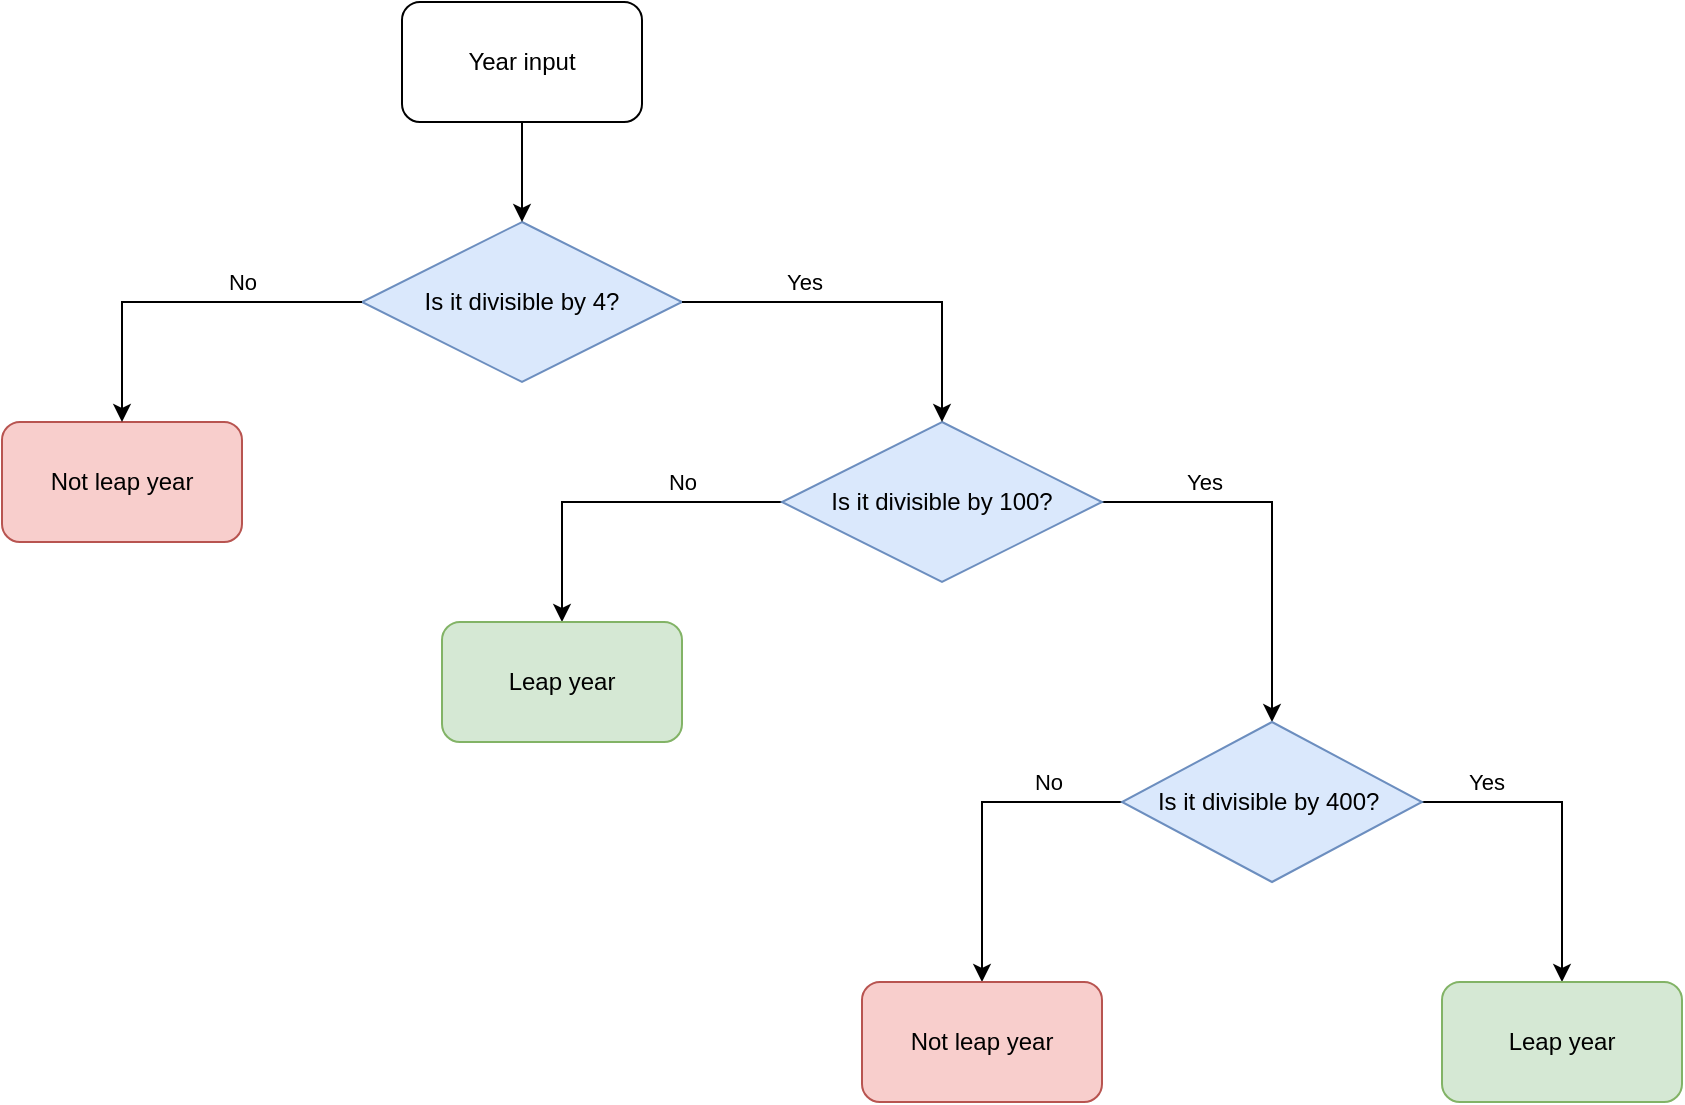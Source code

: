 <mxfile version="20.5.3" type="github">
  <diagram id="ciW1bvtNxmJY_2KkJAMW" name="Page-1">
    <mxGraphModel dx="1589" dy="868" grid="1" gridSize="10" guides="1" tooltips="1" connect="1" arrows="1" fold="1" page="1" pageScale="1" pageWidth="850" pageHeight="1100" math="0" shadow="0">
      <root>
        <mxCell id="0" />
        <mxCell id="1" parent="0" />
        <mxCell id="KzUe-LFauIHP9YR2st2S-1" value="Year input" style="rounded=1;whiteSpace=wrap;html=1;" vertex="1" parent="1">
          <mxGeometry x="210" y="150" width="120" height="60" as="geometry" />
        </mxCell>
        <mxCell id="KzUe-LFauIHP9YR2st2S-2" value="Not leap year" style="rounded=1;whiteSpace=wrap;html=1;fillColor=#f8cecc;strokeColor=#b85450;" vertex="1" parent="1">
          <mxGeometry x="10" y="360" width="120" height="60" as="geometry" />
        </mxCell>
        <mxCell id="KzUe-LFauIHP9YR2st2S-4" value="Is it divisible by 4?" style="rhombus;whiteSpace=wrap;html=1;fillColor=#dae8fc;strokeColor=#6c8ebf;" vertex="1" parent="1">
          <mxGeometry x="190" y="260" width="160" height="80" as="geometry" />
        </mxCell>
        <mxCell id="KzUe-LFauIHP9YR2st2S-8" value="" style="endArrow=classic;html=1;rounded=0;exitX=0.5;exitY=1;exitDx=0;exitDy=0;" edge="1" parent="1" source="KzUe-LFauIHP9YR2st2S-1" target="KzUe-LFauIHP9YR2st2S-4">
          <mxGeometry width="50" height="50" relative="1" as="geometry">
            <mxPoint x="340" y="260" as="sourcePoint" />
            <mxPoint x="390" y="210" as="targetPoint" />
            <Array as="points" />
          </mxGeometry>
        </mxCell>
        <mxCell id="KzUe-LFauIHP9YR2st2S-9" value="" style="endArrow=classic;html=1;rounded=0;exitX=0;exitY=0.5;exitDx=0;exitDy=0;entryX=0.5;entryY=0;entryDx=0;entryDy=0;" edge="1" parent="1" source="KzUe-LFauIHP9YR2st2S-4" target="KzUe-LFauIHP9YR2st2S-2">
          <mxGeometry width="50" height="50" relative="1" as="geometry">
            <mxPoint x="250" y="390" as="sourcePoint" />
            <mxPoint x="300" y="340" as="targetPoint" />
            <Array as="points">
              <mxPoint x="70" y="300" />
            </Array>
          </mxGeometry>
        </mxCell>
        <mxCell id="KzUe-LFauIHP9YR2st2S-10" value="No" style="edgeLabel;html=1;align=center;verticalAlign=middle;resizable=0;points=[];" vertex="1" connectable="0" parent="KzUe-LFauIHP9YR2st2S-9">
          <mxGeometry x="-0.12" y="-2" relative="1" as="geometry">
            <mxPoint x="19" y="-8" as="offset" />
          </mxGeometry>
        </mxCell>
        <mxCell id="KzUe-LFauIHP9YR2st2S-23" style="edgeStyle=orthogonalEdgeStyle;rounded=0;orthogonalLoop=1;jettySize=auto;html=1;exitX=0;exitY=0.5;exitDx=0;exitDy=0;entryX=0.5;entryY=0;entryDx=0;entryDy=0;" edge="1" parent="1" source="KzUe-LFauIHP9YR2st2S-11" target="KzUe-LFauIHP9YR2st2S-19">
          <mxGeometry relative="1" as="geometry">
            <Array as="points">
              <mxPoint x="290" y="400" />
            </Array>
          </mxGeometry>
        </mxCell>
        <mxCell id="KzUe-LFauIHP9YR2st2S-25" value="No" style="edgeLabel;html=1;align=center;verticalAlign=middle;resizable=0;points=[];" vertex="1" connectable="0" parent="KzUe-LFauIHP9YR2st2S-23">
          <mxGeometry x="-0.22" y="-2" relative="1" as="geometry">
            <mxPoint x="16" y="-8" as="offset" />
          </mxGeometry>
        </mxCell>
        <mxCell id="KzUe-LFauIHP9YR2st2S-27" style="edgeStyle=orthogonalEdgeStyle;rounded=0;orthogonalLoop=1;jettySize=auto;html=1;entryX=0.5;entryY=0;entryDx=0;entryDy=0;" edge="1" parent="1" source="KzUe-LFauIHP9YR2st2S-11" target="KzUe-LFauIHP9YR2st2S-26">
          <mxGeometry relative="1" as="geometry" />
        </mxCell>
        <mxCell id="KzUe-LFauIHP9YR2st2S-28" value="Yes" style="edgeLabel;html=1;align=center;verticalAlign=middle;resizable=0;points=[];" vertex="1" connectable="0" parent="KzUe-LFauIHP9YR2st2S-27">
          <mxGeometry x="-0.658" y="3" relative="1" as="geometry">
            <mxPoint x="17" y="-7" as="offset" />
          </mxGeometry>
        </mxCell>
        <mxCell id="KzUe-LFauIHP9YR2st2S-11" value="Is it divisible by 100?" style="rhombus;whiteSpace=wrap;html=1;fillColor=#dae8fc;strokeColor=#6c8ebf;" vertex="1" parent="1">
          <mxGeometry x="400" y="360" width="160" height="80" as="geometry" />
        </mxCell>
        <mxCell id="KzUe-LFauIHP9YR2st2S-12" value="" style="endArrow=classic;html=1;rounded=0;entryX=0.5;entryY=0;entryDx=0;entryDy=0;exitX=1;exitY=0.5;exitDx=0;exitDy=0;" edge="1" parent="1" source="KzUe-LFauIHP9YR2st2S-4" target="KzUe-LFauIHP9YR2st2S-11">
          <mxGeometry width="50" height="50" relative="1" as="geometry">
            <mxPoint x="270" y="340" as="sourcePoint" />
            <mxPoint x="310" y="350" as="targetPoint" />
            <Array as="points">
              <mxPoint x="480" y="300" />
              <mxPoint x="480" y="340" />
            </Array>
          </mxGeometry>
        </mxCell>
        <mxCell id="KzUe-LFauIHP9YR2st2S-16" value="Yes" style="edgeLabel;html=1;align=center;verticalAlign=middle;resizable=0;points=[];" vertex="1" connectable="0" parent="KzUe-LFauIHP9YR2st2S-12">
          <mxGeometry x="0.214" relative="1" as="geometry">
            <mxPoint x="-55" y="-10" as="offset" />
          </mxGeometry>
        </mxCell>
        <mxCell id="KzUe-LFauIHP9YR2st2S-19" value="Leap year" style="rounded=1;whiteSpace=wrap;html=1;fillColor=#d5e8d4;strokeColor=#82b366;" vertex="1" parent="1">
          <mxGeometry x="230" y="460" width="120" height="60" as="geometry" />
        </mxCell>
        <mxCell id="KzUe-LFauIHP9YR2st2S-31" style="edgeStyle=orthogonalEdgeStyle;rounded=0;orthogonalLoop=1;jettySize=auto;html=1;" edge="1" parent="1" source="KzUe-LFauIHP9YR2st2S-26" target="KzUe-LFauIHP9YR2st2S-29">
          <mxGeometry relative="1" as="geometry" />
        </mxCell>
        <mxCell id="KzUe-LFauIHP9YR2st2S-33" value="No" style="edgeLabel;html=1;align=center;verticalAlign=middle;resizable=0;points=[];" vertex="1" connectable="0" parent="KzUe-LFauIHP9YR2st2S-31">
          <mxGeometry x="-0.532" relative="1" as="geometry">
            <mxPoint y="-10" as="offset" />
          </mxGeometry>
        </mxCell>
        <mxCell id="KzUe-LFauIHP9YR2st2S-32" style="edgeStyle=orthogonalEdgeStyle;rounded=0;orthogonalLoop=1;jettySize=auto;html=1;entryX=0.5;entryY=0;entryDx=0;entryDy=0;" edge="1" parent="1" source="KzUe-LFauIHP9YR2st2S-26" target="KzUe-LFauIHP9YR2st2S-30">
          <mxGeometry relative="1" as="geometry" />
        </mxCell>
        <mxCell id="KzUe-LFauIHP9YR2st2S-34" value="Yes" style="edgeLabel;html=1;align=center;verticalAlign=middle;resizable=0;points=[];rotation=0;" vertex="1" connectable="0" parent="KzUe-LFauIHP9YR2st2S-32">
          <mxGeometry x="-0.603" relative="1" as="geometry">
            <mxPoint y="-10" as="offset" />
          </mxGeometry>
        </mxCell>
        <mxCell id="KzUe-LFauIHP9YR2st2S-26" value="Is it divisible by 400?&amp;nbsp;" style="rhombus;whiteSpace=wrap;html=1;fillColor=#dae8fc;strokeColor=#6c8ebf;" vertex="1" parent="1">
          <mxGeometry x="570" y="510" width="150" height="80" as="geometry" />
        </mxCell>
        <mxCell id="KzUe-LFauIHP9YR2st2S-29" value="Not leap year" style="rounded=1;whiteSpace=wrap;html=1;fillColor=#f8cecc;strokeColor=#b85450;" vertex="1" parent="1">
          <mxGeometry x="440" y="640" width="120" height="60" as="geometry" />
        </mxCell>
        <mxCell id="KzUe-LFauIHP9YR2st2S-30" value="Leap year" style="rounded=1;whiteSpace=wrap;html=1;fillColor=#d5e8d4;strokeColor=#82b366;" vertex="1" parent="1">
          <mxGeometry x="730" y="640" width="120" height="60" as="geometry" />
        </mxCell>
      </root>
    </mxGraphModel>
  </diagram>
</mxfile>
